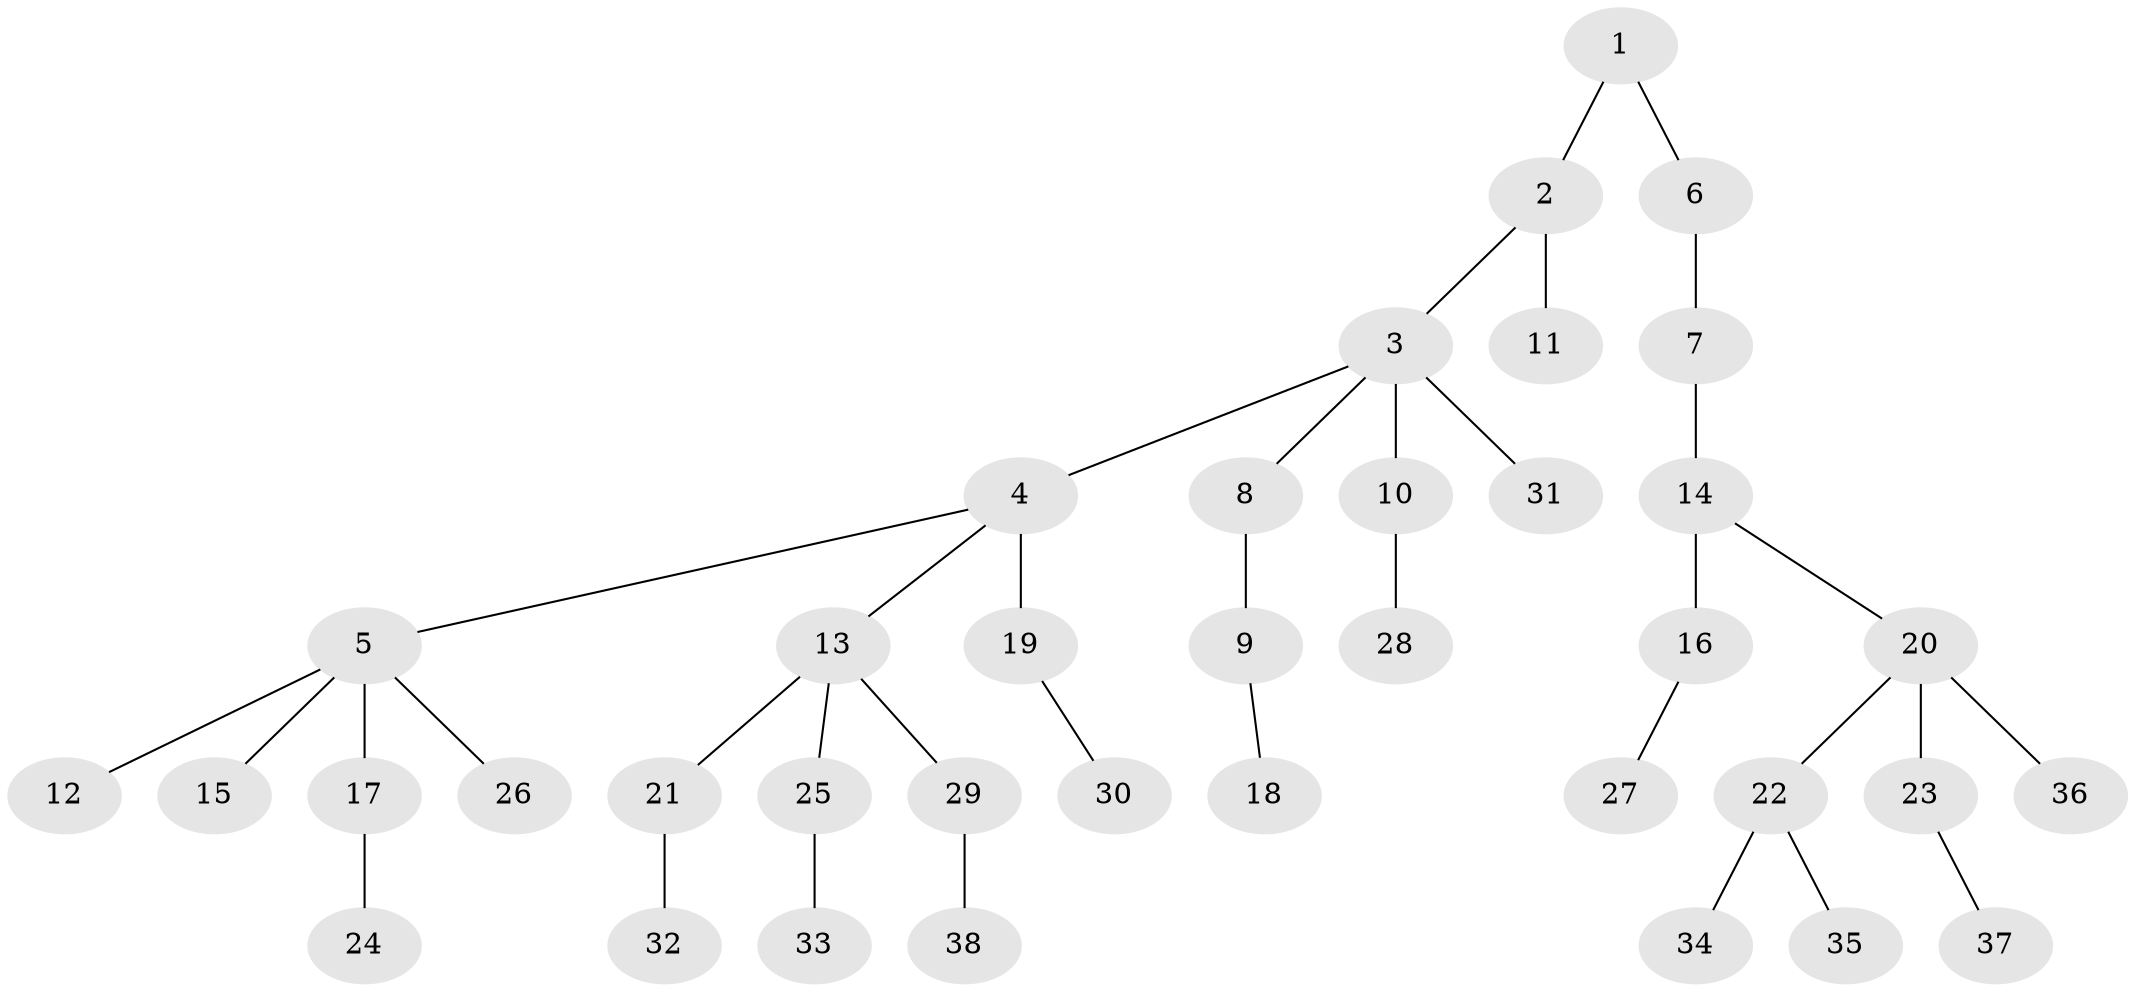 // original degree distribution, {3: 0.11267605633802817, 2: 0.23943661971830985, 6: 0.028169014084507043, 4: 0.08450704225352113, 5: 0.028169014084507043, 1: 0.5070422535211268}
// Generated by graph-tools (version 1.1) at 2025/37/03/09/25 02:37:09]
// undirected, 38 vertices, 37 edges
graph export_dot {
graph [start="1"]
  node [color=gray90,style=filled];
  1;
  2;
  3;
  4;
  5;
  6;
  7;
  8;
  9;
  10;
  11;
  12;
  13;
  14;
  15;
  16;
  17;
  18;
  19;
  20;
  21;
  22;
  23;
  24;
  25;
  26;
  27;
  28;
  29;
  30;
  31;
  32;
  33;
  34;
  35;
  36;
  37;
  38;
  1 -- 2 [weight=1.0];
  1 -- 6 [weight=1.0];
  2 -- 3 [weight=1.0];
  2 -- 11 [weight=1.0];
  3 -- 4 [weight=1.0];
  3 -- 8 [weight=1.0];
  3 -- 10 [weight=1.0];
  3 -- 31 [weight=1.0];
  4 -- 5 [weight=1.0];
  4 -- 13 [weight=1.0];
  4 -- 19 [weight=2.0];
  5 -- 12 [weight=1.0];
  5 -- 15 [weight=1.0];
  5 -- 17 [weight=1.0];
  5 -- 26 [weight=1.0];
  6 -- 7 [weight=2.0];
  7 -- 14 [weight=1.0];
  8 -- 9 [weight=2.0];
  9 -- 18 [weight=1.0];
  10 -- 28 [weight=1.0];
  13 -- 21 [weight=1.0];
  13 -- 25 [weight=1.0];
  13 -- 29 [weight=1.0];
  14 -- 16 [weight=3.0];
  14 -- 20 [weight=1.0];
  16 -- 27 [weight=1.0];
  17 -- 24 [weight=2.0];
  19 -- 30 [weight=1.0];
  20 -- 22 [weight=1.0];
  20 -- 23 [weight=1.0];
  20 -- 36 [weight=2.0];
  21 -- 32 [weight=1.0];
  22 -- 34 [weight=2.0];
  22 -- 35 [weight=1.0];
  23 -- 37 [weight=1.0];
  25 -- 33 [weight=2.0];
  29 -- 38 [weight=1.0];
}
